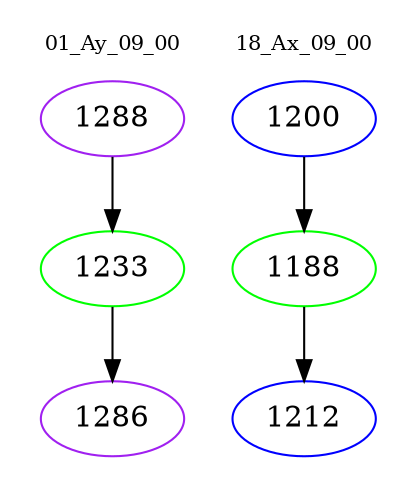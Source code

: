 digraph{
subgraph cluster_0 {
color = white
label = "01_Ay_09_00";
fontsize=10;
T0_1288 [label="1288", color="purple"]
T0_1288 -> T0_1233 [color="black"]
T0_1233 [label="1233", color="green"]
T0_1233 -> T0_1286 [color="black"]
T0_1286 [label="1286", color="purple"]
}
subgraph cluster_1 {
color = white
label = "18_Ax_09_00";
fontsize=10;
T1_1200 [label="1200", color="blue"]
T1_1200 -> T1_1188 [color="black"]
T1_1188 [label="1188", color="green"]
T1_1188 -> T1_1212 [color="black"]
T1_1212 [label="1212", color="blue"]
}
}
